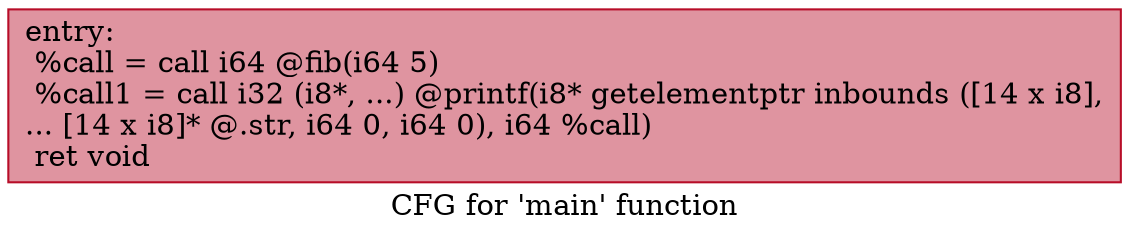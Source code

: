 digraph "CFG for 'main' function" {
	label="CFG for 'main' function";

	Node0x5642a8415b80 [shape=record,color="#b70d28ff", style=filled, fillcolor="#b70d2870",label="{entry:\l  %call = call i64 @fib(i64 5)\l  %call1 = call i32 (i8*, ...) @printf(i8* getelementptr inbounds ([14 x i8],\l... [14 x i8]* @.str, i64 0, i64 0), i64 %call)\l  ret void\l}"];
}
